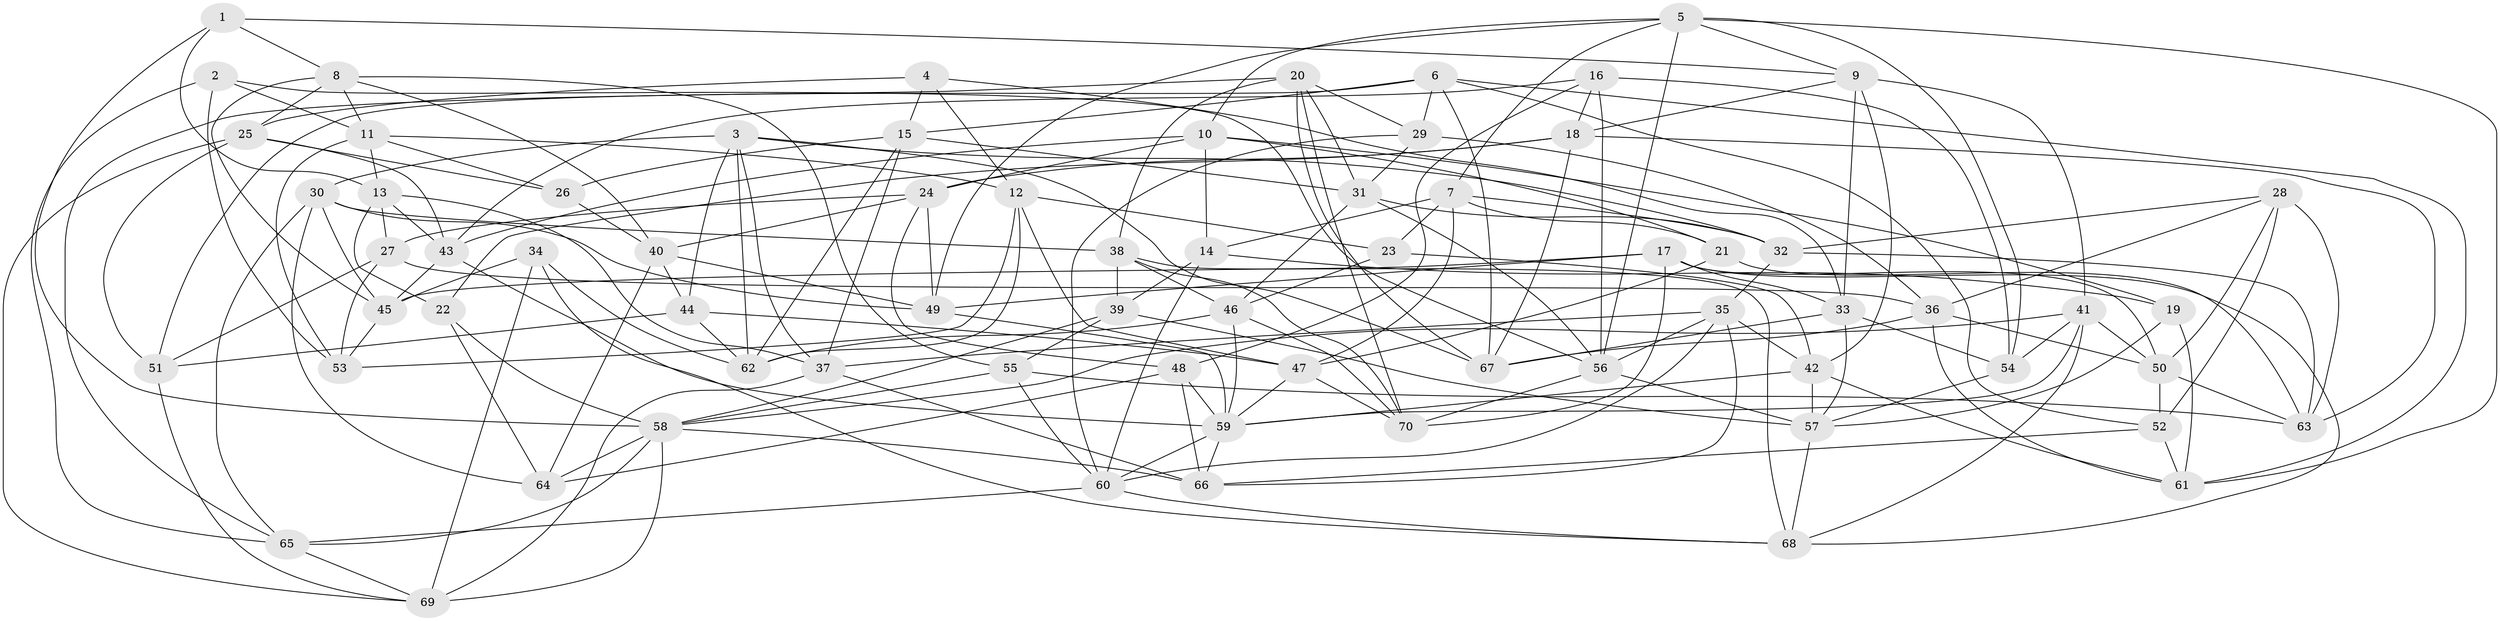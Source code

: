 // original degree distribution, {4: 1.0}
// Generated by graph-tools (version 1.1) at 2025/27/03/09/25 03:27:01]
// undirected, 70 vertices, 199 edges
graph export_dot {
graph [start="1"]
  node [color=gray90,style=filled];
  1;
  2;
  3;
  4;
  5;
  6;
  7;
  8;
  9;
  10;
  11;
  12;
  13;
  14;
  15;
  16;
  17;
  18;
  19;
  20;
  21;
  22;
  23;
  24;
  25;
  26;
  27;
  28;
  29;
  30;
  31;
  32;
  33;
  34;
  35;
  36;
  37;
  38;
  39;
  40;
  41;
  42;
  43;
  44;
  45;
  46;
  47;
  48;
  49;
  50;
  51;
  52;
  53;
  54;
  55;
  56;
  57;
  58;
  59;
  60;
  61;
  62;
  63;
  64;
  65;
  66;
  67;
  68;
  69;
  70;
  1 -- 8 [weight=1.0];
  1 -- 9 [weight=1.0];
  1 -- 13 [weight=1.0];
  1 -- 58 [weight=1.0];
  2 -- 11 [weight=1.0];
  2 -- 53 [weight=1.0];
  2 -- 56 [weight=1.0];
  2 -- 65 [weight=1.0];
  3 -- 30 [weight=1.0];
  3 -- 32 [weight=1.0];
  3 -- 37 [weight=1.0];
  3 -- 44 [weight=1.0];
  3 -- 62 [weight=1.0];
  3 -- 67 [weight=1.0];
  4 -- 12 [weight=1.0];
  4 -- 15 [weight=1.0];
  4 -- 25 [weight=1.0];
  4 -- 33 [weight=1.0];
  5 -- 7 [weight=1.0];
  5 -- 9 [weight=1.0];
  5 -- 10 [weight=1.0];
  5 -- 49 [weight=1.0];
  5 -- 54 [weight=1.0];
  5 -- 56 [weight=2.0];
  5 -- 61 [weight=1.0];
  6 -- 15 [weight=1.0];
  6 -- 29 [weight=1.0];
  6 -- 51 [weight=1.0];
  6 -- 52 [weight=1.0];
  6 -- 61 [weight=1.0];
  6 -- 67 [weight=1.0];
  7 -- 14 [weight=1.0];
  7 -- 21 [weight=1.0];
  7 -- 23 [weight=1.0];
  7 -- 32 [weight=1.0];
  7 -- 47 [weight=1.0];
  8 -- 11 [weight=1.0];
  8 -- 25 [weight=1.0];
  8 -- 40 [weight=1.0];
  8 -- 45 [weight=1.0];
  8 -- 55 [weight=1.0];
  9 -- 18 [weight=1.0];
  9 -- 33 [weight=1.0];
  9 -- 41 [weight=1.0];
  9 -- 42 [weight=1.0];
  10 -- 14 [weight=1.0];
  10 -- 19 [weight=1.0];
  10 -- 21 [weight=1.0];
  10 -- 24 [weight=1.0];
  10 -- 43 [weight=1.0];
  11 -- 12 [weight=1.0];
  11 -- 13 [weight=1.0];
  11 -- 26 [weight=1.0];
  11 -- 53 [weight=1.0];
  12 -- 23 [weight=1.0];
  12 -- 47 [weight=1.0];
  12 -- 53 [weight=1.0];
  12 -- 62 [weight=1.0];
  13 -- 22 [weight=1.0];
  13 -- 27 [weight=1.0];
  13 -- 37 [weight=1.0];
  13 -- 43 [weight=1.0];
  14 -- 19 [weight=1.0];
  14 -- 39 [weight=1.0];
  14 -- 60 [weight=2.0];
  15 -- 26 [weight=1.0];
  15 -- 31 [weight=1.0];
  15 -- 37 [weight=1.0];
  15 -- 62 [weight=1.0];
  16 -- 18 [weight=1.0];
  16 -- 43 [weight=1.0];
  16 -- 48 [weight=1.0];
  16 -- 54 [weight=2.0];
  16 -- 56 [weight=1.0];
  17 -- 33 [weight=1.0];
  17 -- 45 [weight=1.0];
  17 -- 49 [weight=1.0];
  17 -- 50 [weight=1.0];
  17 -- 68 [weight=1.0];
  17 -- 70 [weight=1.0];
  18 -- 22 [weight=1.0];
  18 -- 24 [weight=1.0];
  18 -- 63 [weight=1.0];
  18 -- 67 [weight=1.0];
  19 -- 57 [weight=1.0];
  19 -- 61 [weight=1.0];
  20 -- 29 [weight=1.0];
  20 -- 31 [weight=1.0];
  20 -- 38 [weight=1.0];
  20 -- 65 [weight=1.0];
  20 -- 67 [weight=1.0];
  20 -- 70 [weight=1.0];
  21 -- 47 [weight=1.0];
  21 -- 63 [weight=1.0];
  22 -- 58 [weight=1.0];
  22 -- 64 [weight=1.0];
  23 -- 42 [weight=1.0];
  23 -- 46 [weight=1.0];
  24 -- 27 [weight=1.0];
  24 -- 40 [weight=1.0];
  24 -- 48 [weight=1.0];
  24 -- 49 [weight=1.0];
  25 -- 26 [weight=1.0];
  25 -- 43 [weight=1.0];
  25 -- 51 [weight=1.0];
  25 -- 69 [weight=1.0];
  26 -- 40 [weight=1.0];
  27 -- 36 [weight=1.0];
  27 -- 51 [weight=1.0];
  27 -- 53 [weight=2.0];
  28 -- 32 [weight=1.0];
  28 -- 36 [weight=1.0];
  28 -- 50 [weight=1.0];
  28 -- 52 [weight=2.0];
  28 -- 63 [weight=1.0];
  29 -- 31 [weight=1.0];
  29 -- 36 [weight=1.0];
  29 -- 60 [weight=2.0];
  30 -- 38 [weight=1.0];
  30 -- 45 [weight=1.0];
  30 -- 49 [weight=1.0];
  30 -- 64 [weight=1.0];
  30 -- 65 [weight=1.0];
  31 -- 32 [weight=1.0];
  31 -- 46 [weight=1.0];
  31 -- 56 [weight=1.0];
  32 -- 35 [weight=1.0];
  32 -- 63 [weight=1.0];
  33 -- 54 [weight=1.0];
  33 -- 57 [weight=1.0];
  33 -- 67 [weight=1.0];
  34 -- 45 [weight=1.0];
  34 -- 62 [weight=1.0];
  34 -- 68 [weight=1.0];
  34 -- 69 [weight=1.0];
  35 -- 37 [weight=1.0];
  35 -- 42 [weight=1.0];
  35 -- 56 [weight=1.0];
  35 -- 60 [weight=1.0];
  35 -- 66 [weight=1.0];
  36 -- 50 [weight=1.0];
  36 -- 61 [weight=1.0];
  36 -- 67 [weight=1.0];
  37 -- 66 [weight=1.0];
  37 -- 69 [weight=1.0];
  38 -- 39 [weight=1.0];
  38 -- 46 [weight=1.0];
  38 -- 68 [weight=1.0];
  38 -- 70 [weight=1.0];
  39 -- 55 [weight=1.0];
  39 -- 57 [weight=2.0];
  39 -- 58 [weight=1.0];
  40 -- 44 [weight=1.0];
  40 -- 49 [weight=1.0];
  40 -- 64 [weight=1.0];
  41 -- 50 [weight=1.0];
  41 -- 54 [weight=1.0];
  41 -- 58 [weight=1.0];
  41 -- 59 [weight=1.0];
  41 -- 68 [weight=1.0];
  42 -- 57 [weight=1.0];
  42 -- 59 [weight=1.0];
  42 -- 61 [weight=1.0];
  43 -- 45 [weight=1.0];
  43 -- 59 [weight=1.0];
  44 -- 47 [weight=1.0];
  44 -- 51 [weight=2.0];
  44 -- 62 [weight=1.0];
  45 -- 53 [weight=1.0];
  46 -- 59 [weight=1.0];
  46 -- 62 [weight=1.0];
  46 -- 70 [weight=1.0];
  47 -- 59 [weight=1.0];
  47 -- 70 [weight=1.0];
  48 -- 59 [weight=2.0];
  48 -- 64 [weight=1.0];
  48 -- 66 [weight=1.0];
  49 -- 59 [weight=1.0];
  50 -- 52 [weight=1.0];
  50 -- 63 [weight=1.0];
  51 -- 69 [weight=1.0];
  52 -- 61 [weight=1.0];
  52 -- 66 [weight=1.0];
  54 -- 57 [weight=1.0];
  55 -- 58 [weight=1.0];
  55 -- 60 [weight=2.0];
  55 -- 63 [weight=1.0];
  56 -- 57 [weight=1.0];
  56 -- 70 [weight=1.0];
  57 -- 68 [weight=1.0];
  58 -- 64 [weight=2.0];
  58 -- 65 [weight=1.0];
  58 -- 66 [weight=1.0];
  58 -- 69 [weight=1.0];
  59 -- 60 [weight=1.0];
  59 -- 66 [weight=1.0];
  60 -- 65 [weight=1.0];
  60 -- 68 [weight=1.0];
  65 -- 69 [weight=1.0];
}
